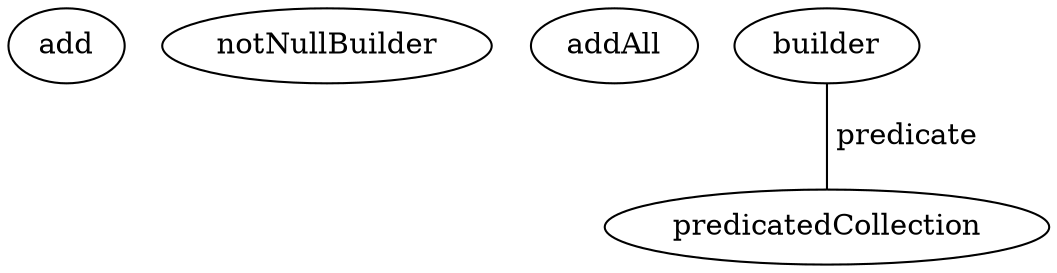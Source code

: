 digraph G {
add;
notNullBuilder;
addAll;
builder;
predicatedCollection;
builder -> predicatedCollection [label=" predicate", dir=none];
}